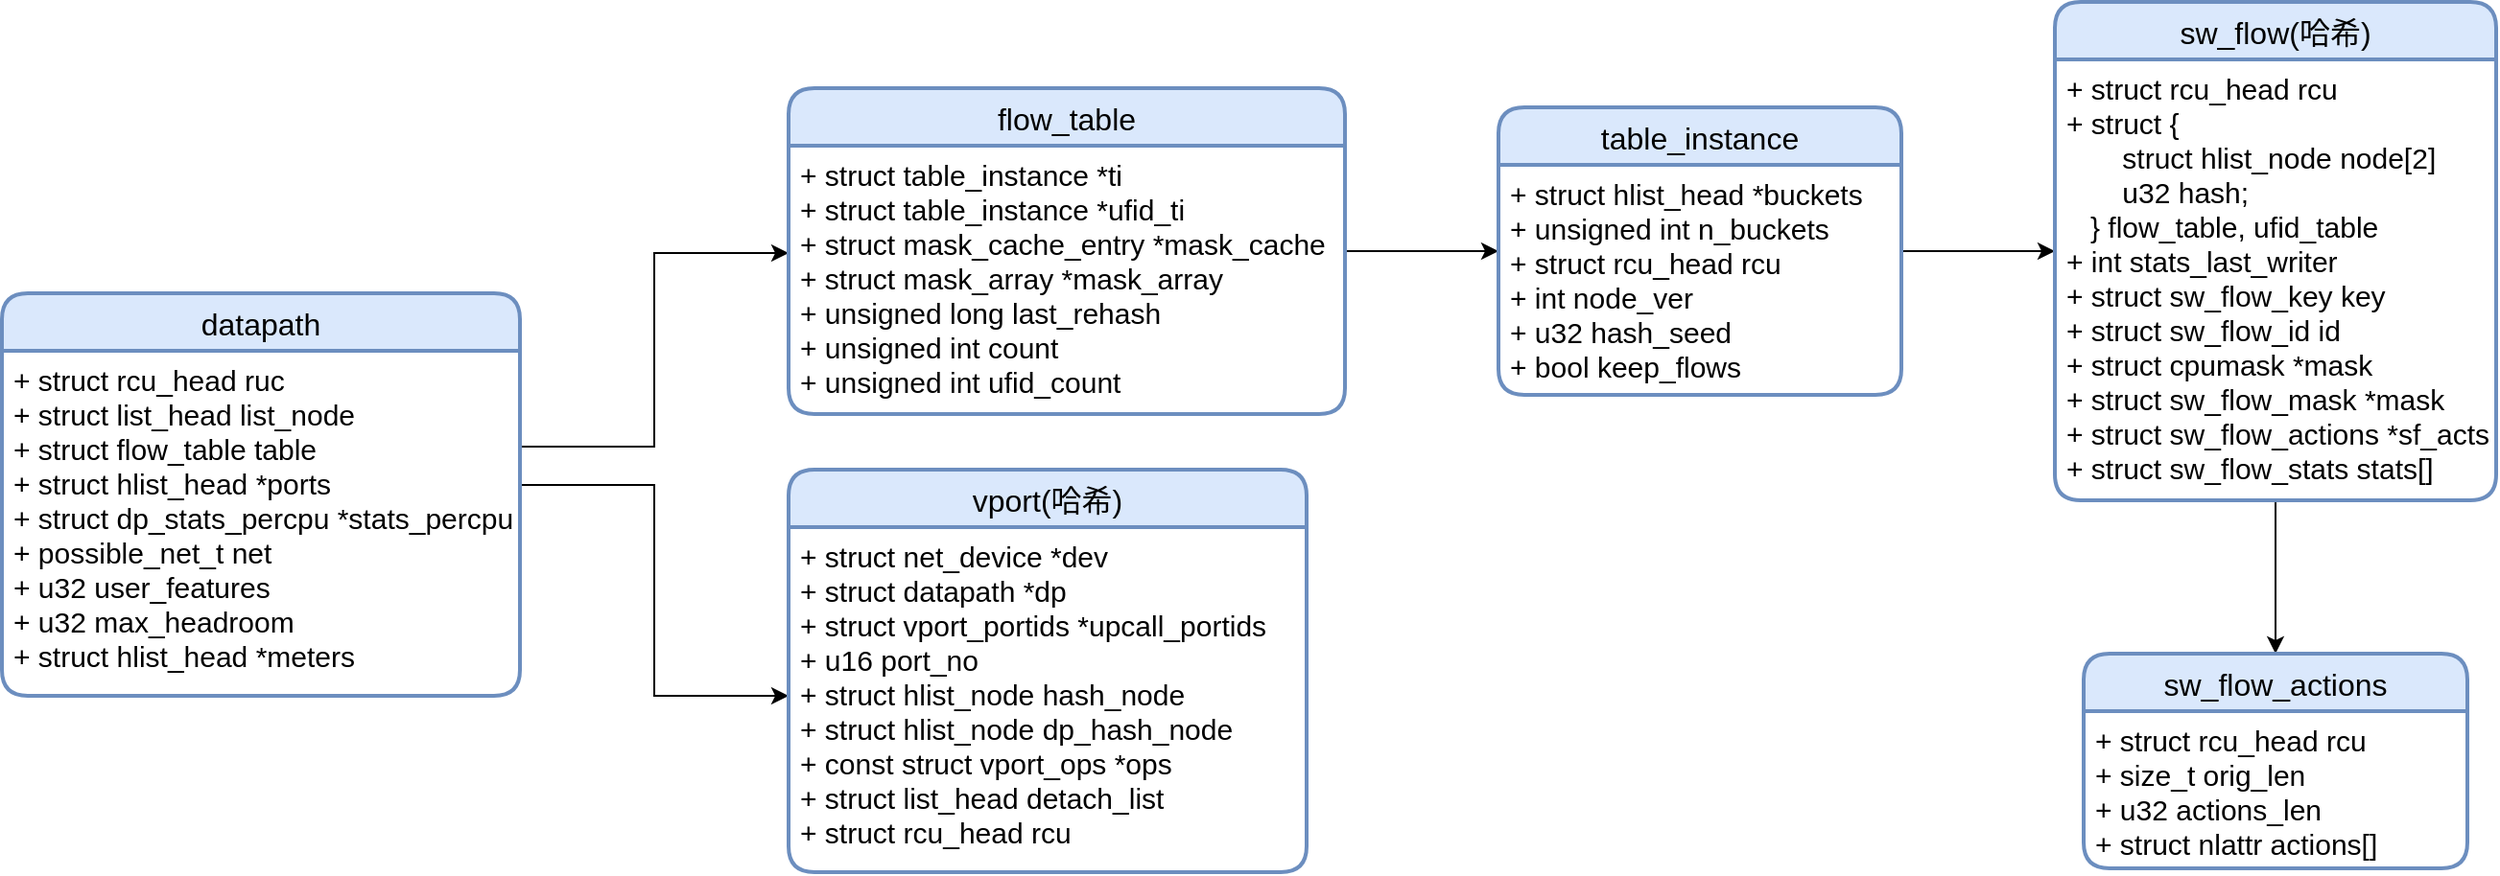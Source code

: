 <mxfile version="13.6.2" type="device"><diagram id="C5RBs43oDa-KdzZeNtuy" name="Page-1"><mxGraphModel dx="1634" dy="852" grid="1" gridSize="10" guides="1" tooltips="1" connect="1" arrows="1" fold="1" page="1" pageScale="1" pageWidth="1169" pageHeight="827" math="0" shadow="0"><root><mxCell id="WIyWlLk6GJQsqaUBKTNV-0"/><mxCell id="WIyWlLk6GJQsqaUBKTNV-1" parent="WIyWlLk6GJQsqaUBKTNV-0"/><mxCell id="_K8sdtXqLILrsVOaP0Id-21" value="" style="edgeStyle=orthogonalEdgeStyle;rounded=0;orthogonalLoop=1;jettySize=auto;html=1;fontSize=15;" edge="1" parent="WIyWlLk6GJQsqaUBKTNV-1"><mxGeometry relative="1" as="geometry"><mxPoint x="310" y="264" as="sourcePoint"/><mxPoint x="450" y="139" as="targetPoint"/><Array as="points"><mxPoint x="310" y="240"/><mxPoint x="380" y="240"/><mxPoint x="380" y="139"/></Array></mxGeometry></mxCell><mxCell id="_K8sdtXqLILrsVOaP0Id-34" value="" style="edgeStyle=orthogonalEdgeStyle;rounded=0;orthogonalLoop=1;jettySize=auto;html=1;fontSize=15;" edge="1" parent="WIyWlLk6GJQsqaUBKTNV-1" source="_K8sdtXqLILrsVOaP0Id-15" target="_K8sdtXqLILrsVOaP0Id-32"><mxGeometry relative="1" as="geometry"><Array as="points"><mxPoint x="380" y="260"/><mxPoint x="380" y="370"/></Array></mxGeometry></mxCell><mxCell id="_K8sdtXqLILrsVOaP0Id-15" value="datapath" style="swimlane;childLayout=stackLayout;horizontal=1;startSize=30;horizontalStack=0;rounded=1;fontSize=16;fontStyle=0;strokeWidth=2;resizeParent=0;resizeLast=1;shadow=0;dashed=0;align=center;fillColor=#dae8fc;strokeColor=#6c8ebf;" vertex="1" parent="WIyWlLk6GJQsqaUBKTNV-1"><mxGeometry x="40" y="160" width="270" height="210" as="geometry"/></mxCell><mxCell id="_K8sdtXqLILrsVOaP0Id-16" value="+ struct rcu_head ruc&#10;+ struct list_head list_node&#10;+ struct flow_table table&#10;+ struct hlist_head *ports&#10;+ struct dp_stats_percpu *stats_percpu&#10;+ possible_net_t net&#10;+ u32 user_features&#10;+ u32 max_headroom&#10;+ struct hlist_head *meters&#10;" style="align=left;strokeColor=none;fillColor=none;spacingLeft=4;fontSize=15;verticalAlign=top;resizable=0;rotatable=0;part=1;" vertex="1" parent="_K8sdtXqLILrsVOaP0Id-15"><mxGeometry y="30" width="270" height="180" as="geometry"/></mxCell><mxCell id="_K8sdtXqLILrsVOaP0Id-38" value="" style="edgeStyle=orthogonalEdgeStyle;rounded=0;orthogonalLoop=1;jettySize=auto;html=1;fontSize=15;" edge="1" parent="WIyWlLk6GJQsqaUBKTNV-1" source="_K8sdtXqLILrsVOaP0Id-19" target="_K8sdtXqLILrsVOaP0Id-36"><mxGeometry relative="1" as="geometry"/></mxCell><mxCell id="_K8sdtXqLILrsVOaP0Id-19" value="flow_table" style="swimlane;childLayout=stackLayout;horizontal=1;startSize=30;horizontalStack=0;rounded=1;fontSize=16;fontStyle=0;strokeWidth=2;resizeParent=0;resizeLast=1;shadow=0;dashed=0;align=center;fillColor=#dae8fc;strokeColor=#6c8ebf;" vertex="1" parent="WIyWlLk6GJQsqaUBKTNV-1"><mxGeometry x="450" y="53" width="290" height="170" as="geometry"/></mxCell><mxCell id="_K8sdtXqLILrsVOaP0Id-20" value="+ struct table_instance *ti&#10;+ struct table_instance *ufid_ti&#10;+ struct mask_cache_entry *mask_cache&#10;+ struct mask_array *mask_array&#10;+ unsigned long last_rehash&#10;+ unsigned int count&#10;+ unsigned int ufid_count&#10;" style="align=left;strokeColor=none;fillColor=none;spacingLeft=4;fontSize=15;verticalAlign=top;resizable=0;rotatable=0;part=1;" vertex="1" parent="_K8sdtXqLILrsVOaP0Id-19"><mxGeometry y="30" width="290" height="140" as="geometry"/></mxCell><mxCell id="_K8sdtXqLILrsVOaP0Id-32" value="vport(哈希)" style="swimlane;childLayout=stackLayout;horizontal=1;startSize=30;horizontalStack=0;rounded=1;fontSize=16;fontStyle=0;strokeWidth=2;resizeParent=0;resizeLast=1;shadow=0;dashed=0;align=center;fillColor=#dae8fc;strokeColor=#6c8ebf;" vertex="1" parent="WIyWlLk6GJQsqaUBKTNV-1"><mxGeometry x="450" y="252" width="270" height="210" as="geometry"/></mxCell><mxCell id="_K8sdtXqLILrsVOaP0Id-33" value="+ struct net_device *dev&#10;+ struct datapath *dp&#10;+ struct vport_portids *upcall_portids&#10;+ u16 port_no&#10;+ struct hlist_node hash_node&#10;+ struct hlist_node dp_hash_node&#10;+ const struct vport_ops *ops&#10;+ struct list_head detach_list&#10;+ struct rcu_head rcu&#10;" style="align=left;strokeColor=none;fillColor=none;spacingLeft=4;fontSize=15;verticalAlign=top;resizable=0;rotatable=0;part=1;" vertex="1" parent="_K8sdtXqLILrsVOaP0Id-32"><mxGeometry y="30" width="270" height="180" as="geometry"/></mxCell><mxCell id="_K8sdtXqLILrsVOaP0Id-41" value="" style="edgeStyle=orthogonalEdgeStyle;rounded=0;orthogonalLoop=1;jettySize=auto;html=1;fontSize=15;" edge="1" parent="WIyWlLk6GJQsqaUBKTNV-1" source="_K8sdtXqLILrsVOaP0Id-36" target="_K8sdtXqLILrsVOaP0Id-39"><mxGeometry relative="1" as="geometry"/></mxCell><mxCell id="_K8sdtXqLILrsVOaP0Id-36" value="table_instance" style="swimlane;childLayout=stackLayout;horizontal=1;startSize=30;horizontalStack=0;rounded=1;fontSize=16;fontStyle=0;strokeWidth=2;resizeParent=0;resizeLast=1;shadow=0;dashed=0;align=center;fillColor=#dae8fc;strokeColor=#6c8ebf;" vertex="1" parent="WIyWlLk6GJQsqaUBKTNV-1"><mxGeometry x="820" y="63" width="210" height="150" as="geometry"/></mxCell><mxCell id="_K8sdtXqLILrsVOaP0Id-37" value="+ struct hlist_head *buckets&#10;+ unsigned int n_buckets&#10;+ struct rcu_head rcu&#10;+ int node_ver&#10;+ u32 hash_seed&#10;+ bool keep_flows&#10;" style="align=left;strokeColor=none;fillColor=none;spacingLeft=4;fontSize=15;verticalAlign=top;resizable=0;rotatable=0;part=1;" vertex="1" parent="_K8sdtXqLILrsVOaP0Id-36"><mxGeometry y="30" width="210" height="120" as="geometry"/></mxCell><mxCell id="_K8sdtXqLILrsVOaP0Id-45" value="" style="edgeStyle=orthogonalEdgeStyle;rounded=0;orthogonalLoop=1;jettySize=auto;html=1;fontSize=15;" edge="1" parent="WIyWlLk6GJQsqaUBKTNV-1" source="_K8sdtXqLILrsVOaP0Id-39" target="_K8sdtXqLILrsVOaP0Id-43"><mxGeometry relative="1" as="geometry"/></mxCell><mxCell id="_K8sdtXqLILrsVOaP0Id-39" value="sw_flow(哈希)" style="swimlane;childLayout=stackLayout;horizontal=1;startSize=30;horizontalStack=0;rounded=1;fontSize=16;fontStyle=0;strokeWidth=2;resizeParent=0;resizeLast=1;shadow=0;dashed=0;align=center;fillColor=#dae8fc;strokeColor=#6c8ebf;" vertex="1" parent="WIyWlLk6GJQsqaUBKTNV-1"><mxGeometry x="1110" y="8" width="230" height="260" as="geometry"/></mxCell><mxCell id="_K8sdtXqLILrsVOaP0Id-40" value="+ struct rcu_head rcu&#10;+ struct {&#10;       struct hlist_node node[2]&#10;       u32 hash;&#10;   } flow_table, ufid_table&#10;+ int stats_last_writer&#10;+ struct sw_flow_key key&#10;+ struct sw_flow_id id&#10;+ struct cpumask *mask&#10;+ struct sw_flow_mask *mask&#10;+ struct sw_flow_actions *sf_acts&#10;+ struct sw_flow_stats stats[]&#10;" style="align=left;strokeColor=none;fillColor=none;spacingLeft=4;fontSize=15;verticalAlign=top;resizable=0;rotatable=0;part=1;" vertex="1" parent="_K8sdtXqLILrsVOaP0Id-39"><mxGeometry y="30" width="230" height="230" as="geometry"/></mxCell><mxCell id="_K8sdtXqLILrsVOaP0Id-43" value="sw_flow_actions" style="swimlane;childLayout=stackLayout;horizontal=1;startSize=30;horizontalStack=0;rounded=1;fontSize=16;fontStyle=0;strokeWidth=2;resizeParent=0;resizeLast=1;shadow=0;dashed=0;align=center;fillColor=#dae8fc;strokeColor=#6c8ebf;" vertex="1" parent="WIyWlLk6GJQsqaUBKTNV-1"><mxGeometry x="1125" y="348" width="200" height="112" as="geometry"/></mxCell><mxCell id="_K8sdtXqLILrsVOaP0Id-44" value="+ struct rcu_head rcu&#10;+ size_t orig_len&#10;+ u32 actions_len&#10;+ struct nlattr actions[]&#10;" style="align=left;strokeColor=none;fillColor=none;spacingLeft=4;fontSize=15;verticalAlign=top;resizable=0;rotatable=0;part=1;" vertex="1" parent="_K8sdtXqLILrsVOaP0Id-43"><mxGeometry y="30" width="200" height="82" as="geometry"/></mxCell></root></mxGraphModel></diagram></mxfile>